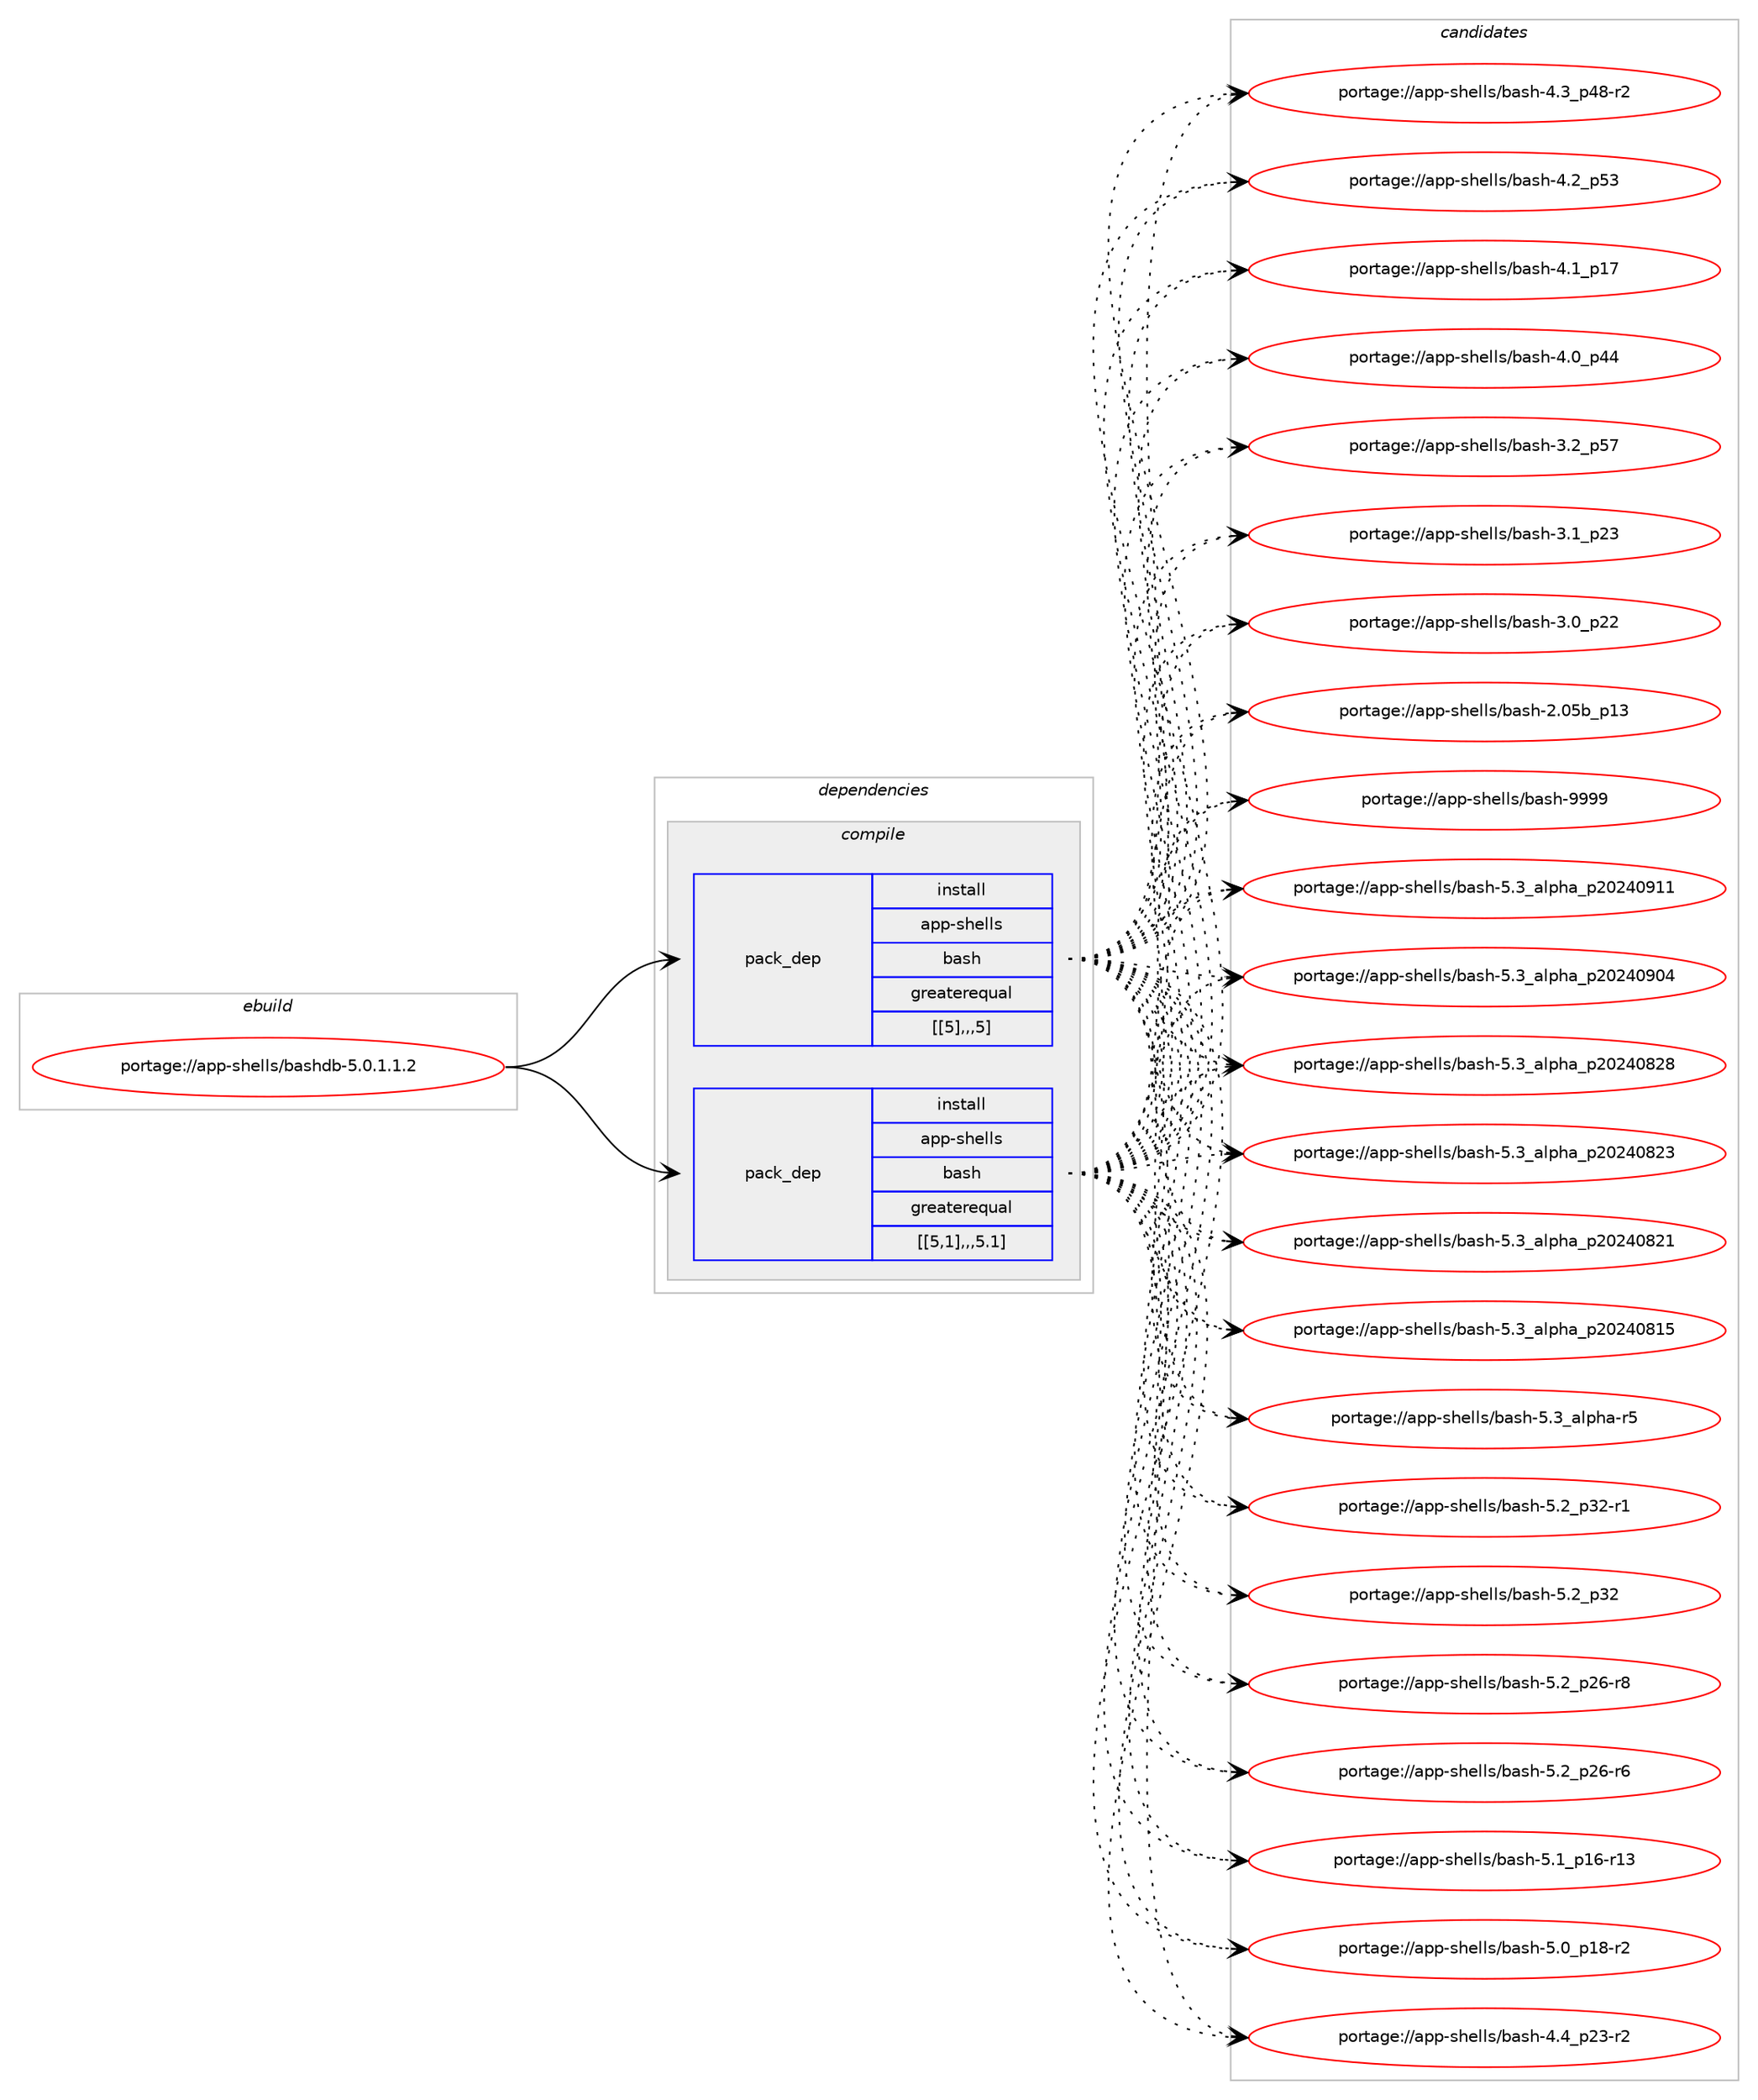 digraph prolog {

# *************
# Graph options
# *************

newrank=true;
concentrate=true;
compound=true;
graph [rankdir=LR,fontname=Helvetica,fontsize=10,ranksep=1.5];#, ranksep=2.5, nodesep=0.2];
edge  [arrowhead=vee];
node  [fontname=Helvetica,fontsize=10];

# **********
# The ebuild
# **********

subgraph cluster_leftcol {
color=gray;
label=<<i>ebuild</i>>;
id [label="portage://app-shells/bashdb-5.0.1.1.2", color=red, width=4, href="../app-shells/bashdb-5.0.1.1.2.svg"];
}

# ****************
# The dependencies
# ****************

subgraph cluster_midcol {
color=gray;
label=<<i>dependencies</i>>;
subgraph cluster_compile {
fillcolor="#eeeeee";
style=filled;
label=<<i>compile</i>>;
subgraph pack37295 {
dependency52350 [label=<<TABLE BORDER="0" CELLBORDER="1" CELLSPACING="0" CELLPADDING="4" WIDTH="220"><TR><TD ROWSPAN="6" CELLPADDING="30">pack_dep</TD></TR><TR><TD WIDTH="110">install</TD></TR><TR><TD>app-shells</TD></TR><TR><TD>bash</TD></TR><TR><TD>greaterequal</TD></TR><TR><TD>[[5],,,5]</TD></TR></TABLE>>, shape=none, color=blue];
}
id:e -> dependency52350:w [weight=20,style="solid",arrowhead="vee"];
subgraph pack37296 {
dependency52351 [label=<<TABLE BORDER="0" CELLBORDER="1" CELLSPACING="0" CELLPADDING="4" WIDTH="220"><TR><TD ROWSPAN="6" CELLPADDING="30">pack_dep</TD></TR><TR><TD WIDTH="110">install</TD></TR><TR><TD>app-shells</TD></TR><TR><TD>bash</TD></TR><TR><TD>greaterequal</TD></TR><TR><TD>[[5,1],,,5.1]</TD></TR></TABLE>>, shape=none, color=blue];
}
id:e -> dependency52351:w [weight=20,style="solid",arrowhead="vee"];
}
subgraph cluster_compileandrun {
fillcolor="#eeeeee";
style=filled;
label=<<i>compile and run</i>>;
}
subgraph cluster_run {
fillcolor="#eeeeee";
style=filled;
label=<<i>run</i>>;
}
}

# **************
# The candidates
# **************

subgraph cluster_choices {
rank=same;
color=gray;
label=<<i>candidates</i>>;

subgraph choice37295 {
color=black;
nodesep=1;
choice97112112451151041011081081154798971151044557575757 [label="portage://app-shells/bash-9999", color=red, width=4,href="../app-shells/bash-9999.svg"];
choice971121124511510410110810811547989711510445534651959710811210497951125048505248574949 [label="portage://app-shells/bash-5.3_alpha_p20240911", color=red, width=4,href="../app-shells/bash-5.3_alpha_p20240911.svg"];
choice971121124511510410110810811547989711510445534651959710811210497951125048505248574852 [label="portage://app-shells/bash-5.3_alpha_p20240904", color=red, width=4,href="../app-shells/bash-5.3_alpha_p20240904.svg"];
choice971121124511510410110810811547989711510445534651959710811210497951125048505248565056 [label="portage://app-shells/bash-5.3_alpha_p20240828", color=red, width=4,href="../app-shells/bash-5.3_alpha_p20240828.svg"];
choice971121124511510410110810811547989711510445534651959710811210497951125048505248565051 [label="portage://app-shells/bash-5.3_alpha_p20240823", color=red, width=4,href="../app-shells/bash-5.3_alpha_p20240823.svg"];
choice971121124511510410110810811547989711510445534651959710811210497951125048505248565049 [label="portage://app-shells/bash-5.3_alpha_p20240821", color=red, width=4,href="../app-shells/bash-5.3_alpha_p20240821.svg"];
choice971121124511510410110810811547989711510445534651959710811210497951125048505248564953 [label="portage://app-shells/bash-5.3_alpha_p20240815", color=red, width=4,href="../app-shells/bash-5.3_alpha_p20240815.svg"];
choice9711211245115104101108108115479897115104455346519597108112104974511453 [label="portage://app-shells/bash-5.3_alpha-r5", color=red, width=4,href="../app-shells/bash-5.3_alpha-r5.svg"];
choice9711211245115104101108108115479897115104455346509511251504511449 [label="portage://app-shells/bash-5.2_p32-r1", color=red, width=4,href="../app-shells/bash-5.2_p32-r1.svg"];
choice971121124511510410110810811547989711510445534650951125150 [label="portage://app-shells/bash-5.2_p32", color=red, width=4,href="../app-shells/bash-5.2_p32.svg"];
choice9711211245115104101108108115479897115104455346509511250544511456 [label="portage://app-shells/bash-5.2_p26-r8", color=red, width=4,href="../app-shells/bash-5.2_p26-r8.svg"];
choice9711211245115104101108108115479897115104455346509511250544511454 [label="portage://app-shells/bash-5.2_p26-r6", color=red, width=4,href="../app-shells/bash-5.2_p26-r6.svg"];
choice971121124511510410110810811547989711510445534649951124954451144951 [label="portage://app-shells/bash-5.1_p16-r13", color=red, width=4,href="../app-shells/bash-5.1_p16-r13.svg"];
choice9711211245115104101108108115479897115104455346489511249564511450 [label="portage://app-shells/bash-5.0_p18-r2", color=red, width=4,href="../app-shells/bash-5.0_p18-r2.svg"];
choice9711211245115104101108108115479897115104455246529511250514511450 [label="portage://app-shells/bash-4.4_p23-r2", color=red, width=4,href="../app-shells/bash-4.4_p23-r2.svg"];
choice9711211245115104101108108115479897115104455246519511252564511450 [label="portage://app-shells/bash-4.3_p48-r2", color=red, width=4,href="../app-shells/bash-4.3_p48-r2.svg"];
choice971121124511510410110810811547989711510445524650951125351 [label="portage://app-shells/bash-4.2_p53", color=red, width=4,href="../app-shells/bash-4.2_p53.svg"];
choice971121124511510410110810811547989711510445524649951124955 [label="portage://app-shells/bash-4.1_p17", color=red, width=4,href="../app-shells/bash-4.1_p17.svg"];
choice971121124511510410110810811547989711510445524648951125252 [label="portage://app-shells/bash-4.0_p44", color=red, width=4,href="../app-shells/bash-4.0_p44.svg"];
choice971121124511510410110810811547989711510445514650951125355 [label="portage://app-shells/bash-3.2_p57", color=red, width=4,href="../app-shells/bash-3.2_p57.svg"];
choice971121124511510410110810811547989711510445514649951125051 [label="portage://app-shells/bash-3.1_p23", color=red, width=4,href="../app-shells/bash-3.1_p23.svg"];
choice971121124511510410110810811547989711510445514648951125050 [label="portage://app-shells/bash-3.0_p22", color=red, width=4,href="../app-shells/bash-3.0_p22.svg"];
choice9711211245115104101108108115479897115104455046485398951124951 [label="portage://app-shells/bash-2.05b_p13", color=red, width=4,href="../app-shells/bash-2.05b_p13.svg"];
dependency52350:e -> choice97112112451151041011081081154798971151044557575757:w [style=dotted,weight="100"];
dependency52350:e -> choice971121124511510410110810811547989711510445534651959710811210497951125048505248574949:w [style=dotted,weight="100"];
dependency52350:e -> choice971121124511510410110810811547989711510445534651959710811210497951125048505248574852:w [style=dotted,weight="100"];
dependency52350:e -> choice971121124511510410110810811547989711510445534651959710811210497951125048505248565056:w [style=dotted,weight="100"];
dependency52350:e -> choice971121124511510410110810811547989711510445534651959710811210497951125048505248565051:w [style=dotted,weight="100"];
dependency52350:e -> choice971121124511510410110810811547989711510445534651959710811210497951125048505248565049:w [style=dotted,weight="100"];
dependency52350:e -> choice971121124511510410110810811547989711510445534651959710811210497951125048505248564953:w [style=dotted,weight="100"];
dependency52350:e -> choice9711211245115104101108108115479897115104455346519597108112104974511453:w [style=dotted,weight="100"];
dependency52350:e -> choice9711211245115104101108108115479897115104455346509511251504511449:w [style=dotted,weight="100"];
dependency52350:e -> choice971121124511510410110810811547989711510445534650951125150:w [style=dotted,weight="100"];
dependency52350:e -> choice9711211245115104101108108115479897115104455346509511250544511456:w [style=dotted,weight="100"];
dependency52350:e -> choice9711211245115104101108108115479897115104455346509511250544511454:w [style=dotted,weight="100"];
dependency52350:e -> choice971121124511510410110810811547989711510445534649951124954451144951:w [style=dotted,weight="100"];
dependency52350:e -> choice9711211245115104101108108115479897115104455346489511249564511450:w [style=dotted,weight="100"];
dependency52350:e -> choice9711211245115104101108108115479897115104455246529511250514511450:w [style=dotted,weight="100"];
dependency52350:e -> choice9711211245115104101108108115479897115104455246519511252564511450:w [style=dotted,weight="100"];
dependency52350:e -> choice971121124511510410110810811547989711510445524650951125351:w [style=dotted,weight="100"];
dependency52350:e -> choice971121124511510410110810811547989711510445524649951124955:w [style=dotted,weight="100"];
dependency52350:e -> choice971121124511510410110810811547989711510445524648951125252:w [style=dotted,weight="100"];
dependency52350:e -> choice971121124511510410110810811547989711510445514650951125355:w [style=dotted,weight="100"];
dependency52350:e -> choice971121124511510410110810811547989711510445514649951125051:w [style=dotted,weight="100"];
dependency52350:e -> choice971121124511510410110810811547989711510445514648951125050:w [style=dotted,weight="100"];
dependency52350:e -> choice9711211245115104101108108115479897115104455046485398951124951:w [style=dotted,weight="100"];
}
subgraph choice37296 {
color=black;
nodesep=1;
choice97112112451151041011081081154798971151044557575757 [label="portage://app-shells/bash-9999", color=red, width=4,href="../app-shells/bash-9999.svg"];
choice971121124511510410110810811547989711510445534651959710811210497951125048505248574949 [label="portage://app-shells/bash-5.3_alpha_p20240911", color=red, width=4,href="../app-shells/bash-5.3_alpha_p20240911.svg"];
choice971121124511510410110810811547989711510445534651959710811210497951125048505248574852 [label="portage://app-shells/bash-5.3_alpha_p20240904", color=red, width=4,href="../app-shells/bash-5.3_alpha_p20240904.svg"];
choice971121124511510410110810811547989711510445534651959710811210497951125048505248565056 [label="portage://app-shells/bash-5.3_alpha_p20240828", color=red, width=4,href="../app-shells/bash-5.3_alpha_p20240828.svg"];
choice971121124511510410110810811547989711510445534651959710811210497951125048505248565051 [label="portage://app-shells/bash-5.3_alpha_p20240823", color=red, width=4,href="../app-shells/bash-5.3_alpha_p20240823.svg"];
choice971121124511510410110810811547989711510445534651959710811210497951125048505248565049 [label="portage://app-shells/bash-5.3_alpha_p20240821", color=red, width=4,href="../app-shells/bash-5.3_alpha_p20240821.svg"];
choice971121124511510410110810811547989711510445534651959710811210497951125048505248564953 [label="portage://app-shells/bash-5.3_alpha_p20240815", color=red, width=4,href="../app-shells/bash-5.3_alpha_p20240815.svg"];
choice9711211245115104101108108115479897115104455346519597108112104974511453 [label="portage://app-shells/bash-5.3_alpha-r5", color=red, width=4,href="../app-shells/bash-5.3_alpha-r5.svg"];
choice9711211245115104101108108115479897115104455346509511251504511449 [label="portage://app-shells/bash-5.2_p32-r1", color=red, width=4,href="../app-shells/bash-5.2_p32-r1.svg"];
choice971121124511510410110810811547989711510445534650951125150 [label="portage://app-shells/bash-5.2_p32", color=red, width=4,href="../app-shells/bash-5.2_p32.svg"];
choice9711211245115104101108108115479897115104455346509511250544511456 [label="portage://app-shells/bash-5.2_p26-r8", color=red, width=4,href="../app-shells/bash-5.2_p26-r8.svg"];
choice9711211245115104101108108115479897115104455346509511250544511454 [label="portage://app-shells/bash-5.2_p26-r6", color=red, width=4,href="../app-shells/bash-5.2_p26-r6.svg"];
choice971121124511510410110810811547989711510445534649951124954451144951 [label="portage://app-shells/bash-5.1_p16-r13", color=red, width=4,href="../app-shells/bash-5.1_p16-r13.svg"];
choice9711211245115104101108108115479897115104455346489511249564511450 [label="portage://app-shells/bash-5.0_p18-r2", color=red, width=4,href="../app-shells/bash-5.0_p18-r2.svg"];
choice9711211245115104101108108115479897115104455246529511250514511450 [label="portage://app-shells/bash-4.4_p23-r2", color=red, width=4,href="../app-shells/bash-4.4_p23-r2.svg"];
choice9711211245115104101108108115479897115104455246519511252564511450 [label="portage://app-shells/bash-4.3_p48-r2", color=red, width=4,href="../app-shells/bash-4.3_p48-r2.svg"];
choice971121124511510410110810811547989711510445524650951125351 [label="portage://app-shells/bash-4.2_p53", color=red, width=4,href="../app-shells/bash-4.2_p53.svg"];
choice971121124511510410110810811547989711510445524649951124955 [label="portage://app-shells/bash-4.1_p17", color=red, width=4,href="../app-shells/bash-4.1_p17.svg"];
choice971121124511510410110810811547989711510445524648951125252 [label="portage://app-shells/bash-4.0_p44", color=red, width=4,href="../app-shells/bash-4.0_p44.svg"];
choice971121124511510410110810811547989711510445514650951125355 [label="portage://app-shells/bash-3.2_p57", color=red, width=4,href="../app-shells/bash-3.2_p57.svg"];
choice971121124511510410110810811547989711510445514649951125051 [label="portage://app-shells/bash-3.1_p23", color=red, width=4,href="../app-shells/bash-3.1_p23.svg"];
choice971121124511510410110810811547989711510445514648951125050 [label="portage://app-shells/bash-3.0_p22", color=red, width=4,href="../app-shells/bash-3.0_p22.svg"];
choice9711211245115104101108108115479897115104455046485398951124951 [label="portage://app-shells/bash-2.05b_p13", color=red, width=4,href="../app-shells/bash-2.05b_p13.svg"];
dependency52351:e -> choice97112112451151041011081081154798971151044557575757:w [style=dotted,weight="100"];
dependency52351:e -> choice971121124511510410110810811547989711510445534651959710811210497951125048505248574949:w [style=dotted,weight="100"];
dependency52351:e -> choice971121124511510410110810811547989711510445534651959710811210497951125048505248574852:w [style=dotted,weight="100"];
dependency52351:e -> choice971121124511510410110810811547989711510445534651959710811210497951125048505248565056:w [style=dotted,weight="100"];
dependency52351:e -> choice971121124511510410110810811547989711510445534651959710811210497951125048505248565051:w [style=dotted,weight="100"];
dependency52351:e -> choice971121124511510410110810811547989711510445534651959710811210497951125048505248565049:w [style=dotted,weight="100"];
dependency52351:e -> choice971121124511510410110810811547989711510445534651959710811210497951125048505248564953:w [style=dotted,weight="100"];
dependency52351:e -> choice9711211245115104101108108115479897115104455346519597108112104974511453:w [style=dotted,weight="100"];
dependency52351:e -> choice9711211245115104101108108115479897115104455346509511251504511449:w [style=dotted,weight="100"];
dependency52351:e -> choice971121124511510410110810811547989711510445534650951125150:w [style=dotted,weight="100"];
dependency52351:e -> choice9711211245115104101108108115479897115104455346509511250544511456:w [style=dotted,weight="100"];
dependency52351:e -> choice9711211245115104101108108115479897115104455346509511250544511454:w [style=dotted,weight="100"];
dependency52351:e -> choice971121124511510410110810811547989711510445534649951124954451144951:w [style=dotted,weight="100"];
dependency52351:e -> choice9711211245115104101108108115479897115104455346489511249564511450:w [style=dotted,weight="100"];
dependency52351:e -> choice9711211245115104101108108115479897115104455246529511250514511450:w [style=dotted,weight="100"];
dependency52351:e -> choice9711211245115104101108108115479897115104455246519511252564511450:w [style=dotted,weight="100"];
dependency52351:e -> choice971121124511510410110810811547989711510445524650951125351:w [style=dotted,weight="100"];
dependency52351:e -> choice971121124511510410110810811547989711510445524649951124955:w [style=dotted,weight="100"];
dependency52351:e -> choice971121124511510410110810811547989711510445524648951125252:w [style=dotted,weight="100"];
dependency52351:e -> choice971121124511510410110810811547989711510445514650951125355:w [style=dotted,weight="100"];
dependency52351:e -> choice971121124511510410110810811547989711510445514649951125051:w [style=dotted,weight="100"];
dependency52351:e -> choice971121124511510410110810811547989711510445514648951125050:w [style=dotted,weight="100"];
dependency52351:e -> choice9711211245115104101108108115479897115104455046485398951124951:w [style=dotted,weight="100"];
}
}

}
